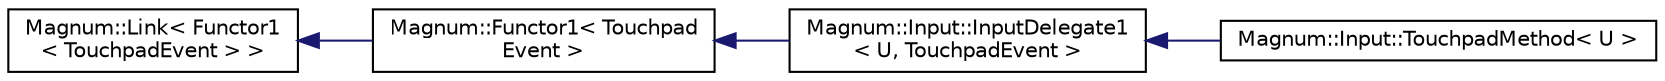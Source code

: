 digraph "圖形化之類別階層"
{
  edge [fontname="Helvetica",fontsize="10",labelfontname="Helvetica",labelfontsize="10"];
  node [fontname="Helvetica",fontsize="10",shape=record];
  rankdir="LR";
  Node1 [label="Magnum::Link\< Functor1\l\< TouchpadEvent \> \>",height=0.2,width=0.4,color="black", fillcolor="white", style="filled",URL="$class_magnum_1_1_link.html"];
  Node1 -> Node2 [dir="back",color="midnightblue",fontsize="10",style="solid",fontname="Helvetica"];
  Node2 [label="Magnum::Functor1\< Touchpad\lEvent \>",height=0.2,width=0.4,color="black", fillcolor="white", style="filled",URL="$class_magnum_1_1_functor1.html"];
  Node2 -> Node3 [dir="back",color="midnightblue",fontsize="10",style="solid",fontname="Helvetica"];
  Node3 [label="Magnum::Input::InputDelegate1\l\< U, TouchpadEvent \>",height=0.2,width=0.4,color="black", fillcolor="white", style="filled",URL="$class_magnum_1_1_input_1_1_input_delegate1.html"];
  Node3 -> Node4 [dir="back",color="midnightblue",fontsize="10",style="solid",fontname="Helvetica"];
  Node4 [label="Magnum::Input::TouchpadMethod\< U \>",height=0.2,width=0.4,color="black", fillcolor="white", style="filled",URL="$class_magnum_1_1_input_1_1_touchpad_method.html"];
}
